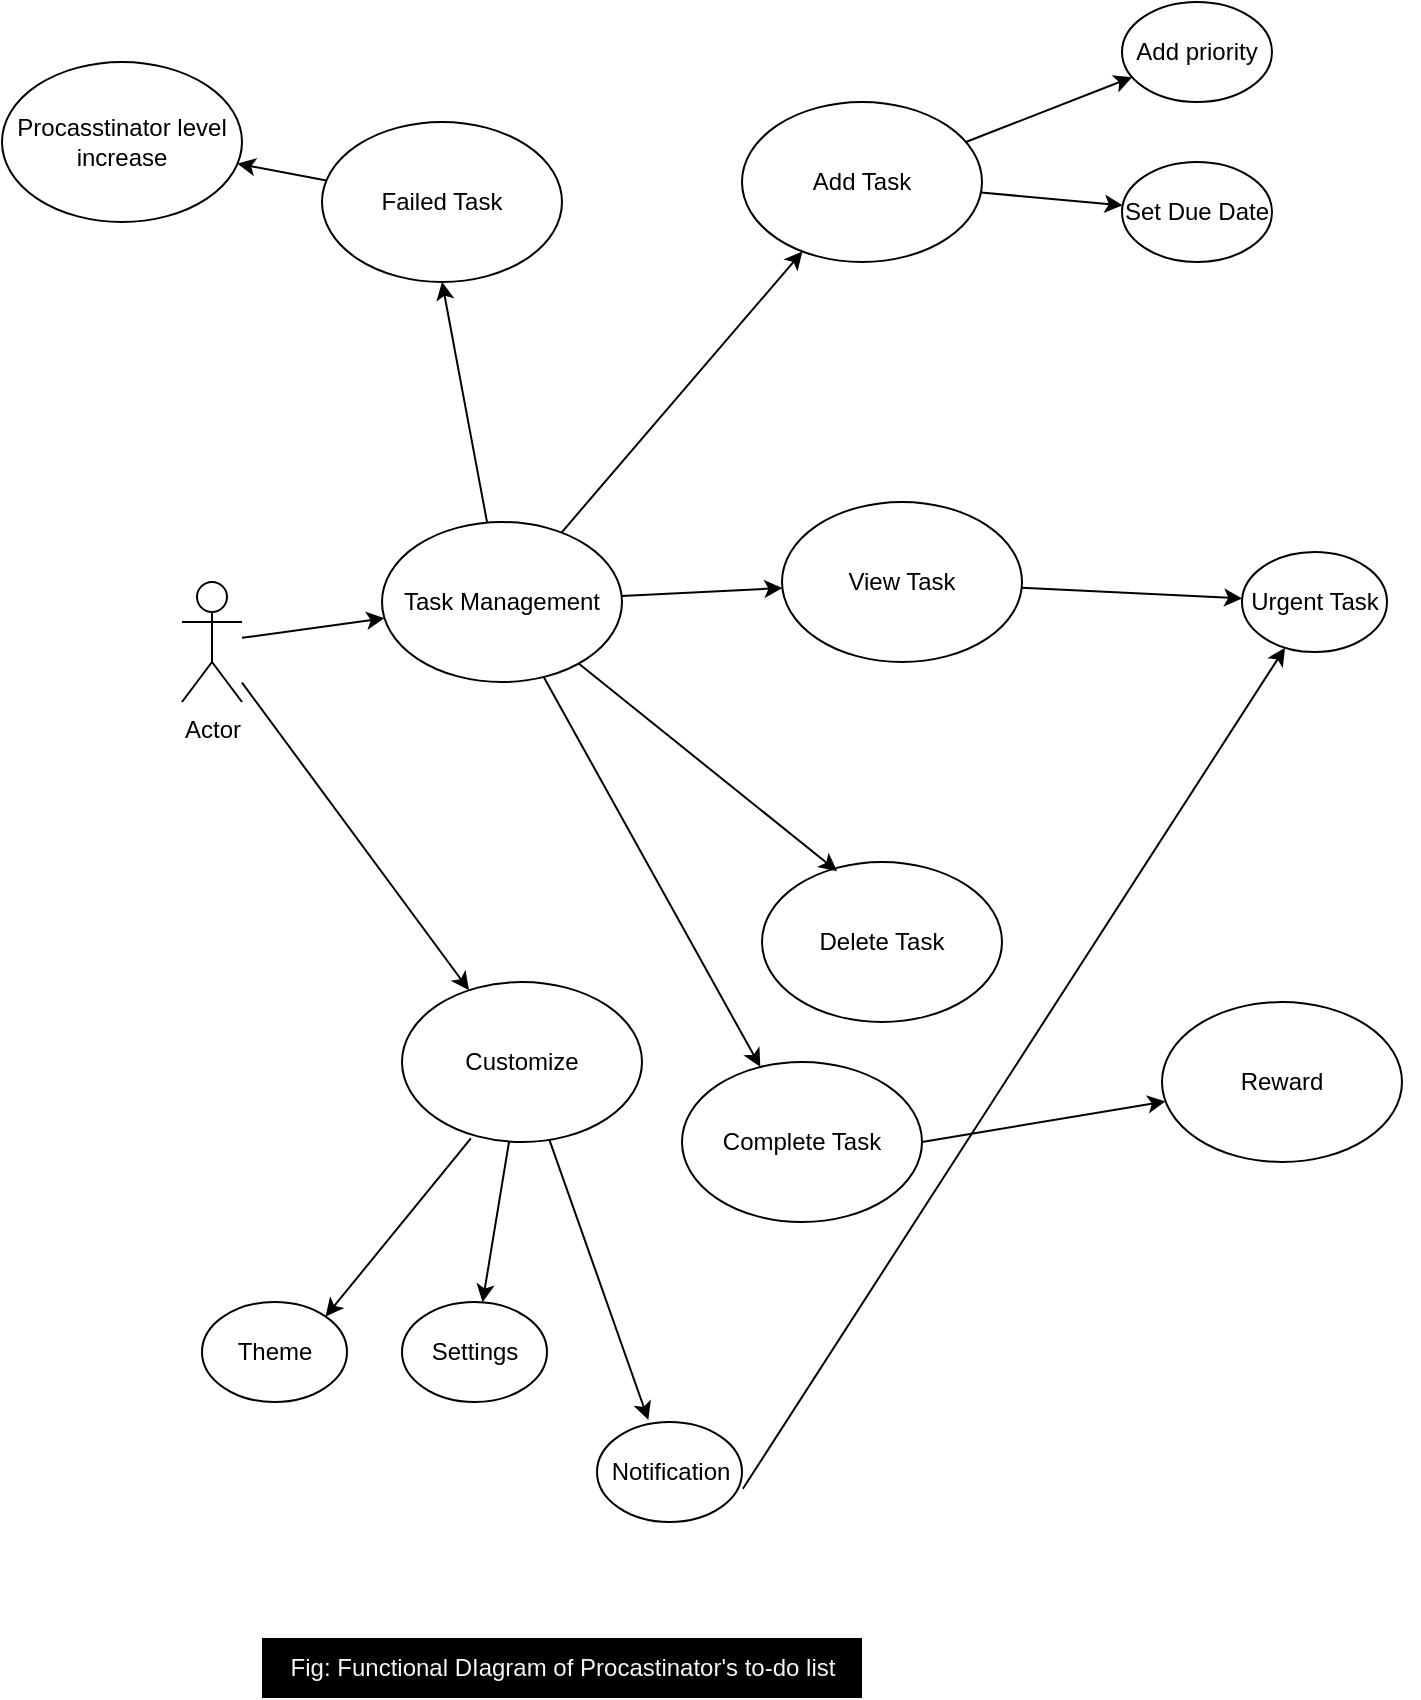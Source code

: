 <mxfile version="24.6.4" type="device">
  <diagram name="Page-1" id="3nI5dcSJvHoASp0ju7mN">
    <mxGraphModel dx="1750" dy="1015" grid="1" gridSize="10" guides="1" tooltips="1" connect="1" arrows="1" fold="1" page="1" pageScale="1" pageWidth="850" pageHeight="1100" math="0" shadow="0">
      <root>
        <mxCell id="0" />
        <mxCell id="1" parent="0" />
        <mxCell id="FOq2qhXTZanjmonyHOg7-1" value="Actor" style="shape=umlActor;verticalLabelPosition=bottom;verticalAlign=top;html=1;outlineConnect=0;" vertex="1" parent="1">
          <mxGeometry x="140" y="300" width="30" height="60" as="geometry" />
        </mxCell>
        <mxCell id="FOq2qhXTZanjmonyHOg7-2" value="Task Management" style="ellipse;whiteSpace=wrap;html=1;" vertex="1" parent="1">
          <mxGeometry x="240" y="270" width="120" height="80" as="geometry" />
        </mxCell>
        <mxCell id="FOq2qhXTZanjmonyHOg7-3" value="Add Task" style="ellipse;whiteSpace=wrap;html=1;" vertex="1" parent="1">
          <mxGeometry x="420" y="60" width="120" height="80" as="geometry" />
        </mxCell>
        <mxCell id="FOq2qhXTZanjmonyHOg7-4" value="Add priority" style="ellipse;whiteSpace=wrap;html=1;" vertex="1" parent="1">
          <mxGeometry x="610" y="10" width="75" height="50" as="geometry" />
        </mxCell>
        <mxCell id="FOq2qhXTZanjmonyHOg7-5" value="Set Due Date" style="ellipse;whiteSpace=wrap;html=1;" vertex="1" parent="1">
          <mxGeometry x="610" y="90" width="75" height="50" as="geometry" />
        </mxCell>
        <mxCell id="FOq2qhXTZanjmonyHOg7-7" value="Delete Task" style="ellipse;whiteSpace=wrap;html=1;" vertex="1" parent="1">
          <mxGeometry x="430" y="440" width="120" height="80" as="geometry" />
        </mxCell>
        <mxCell id="FOq2qhXTZanjmonyHOg7-8" value="View Task" style="ellipse;whiteSpace=wrap;html=1;" vertex="1" parent="1">
          <mxGeometry x="440" y="260" width="120" height="80" as="geometry" />
        </mxCell>
        <mxCell id="FOq2qhXTZanjmonyHOg7-9" value="Customize" style="ellipse;whiteSpace=wrap;html=1;" vertex="1" parent="1">
          <mxGeometry x="250" y="500" width="120" height="80" as="geometry" />
        </mxCell>
        <mxCell id="FOq2qhXTZanjmonyHOg7-10" value="" style="endArrow=classic;html=1;rounded=0;" edge="1" parent="1" source="FOq2qhXTZanjmonyHOg7-1" target="FOq2qhXTZanjmonyHOg7-2">
          <mxGeometry width="50" height="50" relative="1" as="geometry">
            <mxPoint x="430" y="350" as="sourcePoint" />
            <mxPoint x="480" y="300" as="targetPoint" />
          </mxGeometry>
        </mxCell>
        <mxCell id="FOq2qhXTZanjmonyHOg7-12" value="" style="endArrow=classic;html=1;rounded=0;" edge="1" parent="1" source="FOq2qhXTZanjmonyHOg7-2" target="FOq2qhXTZanjmonyHOg7-3">
          <mxGeometry width="50" height="50" relative="1" as="geometry">
            <mxPoint x="300" y="249.289" as="sourcePoint" />
            <mxPoint x="300" y="199.289" as="targetPoint" />
          </mxGeometry>
        </mxCell>
        <mxCell id="FOq2qhXTZanjmonyHOg7-13" value="" style="endArrow=classic;html=1;rounded=0;" edge="1" parent="1" source="FOq2qhXTZanjmonyHOg7-3" target="FOq2qhXTZanjmonyHOg7-4">
          <mxGeometry width="50" height="50" relative="1" as="geometry">
            <mxPoint x="540" y="150" as="sourcePoint" />
            <mxPoint x="610.711" y="100" as="targetPoint" />
          </mxGeometry>
        </mxCell>
        <mxCell id="FOq2qhXTZanjmonyHOg7-14" value="" style="endArrow=classic;html=1;rounded=0;" edge="1" parent="1" source="FOq2qhXTZanjmonyHOg7-3" target="FOq2qhXTZanjmonyHOg7-5">
          <mxGeometry width="50" height="50" relative="1" as="geometry">
            <mxPoint x="430" y="350" as="sourcePoint" />
            <mxPoint x="480" y="300" as="targetPoint" />
          </mxGeometry>
        </mxCell>
        <mxCell id="FOq2qhXTZanjmonyHOg7-16" value="" style="endArrow=classic;html=1;rounded=0;" edge="1" parent="1" source="FOq2qhXTZanjmonyHOg7-2" target="FOq2qhXTZanjmonyHOg7-8">
          <mxGeometry width="50" height="50" relative="1" as="geometry">
            <mxPoint x="360" y="360" as="sourcePoint" />
            <mxPoint x="430.711" y="310" as="targetPoint" />
          </mxGeometry>
        </mxCell>
        <mxCell id="FOq2qhXTZanjmonyHOg7-17" value="" style="endArrow=classic;html=1;rounded=0;entryX=0.313;entryY=0.058;entryDx=0;entryDy=0;entryPerimeter=0;" edge="1" parent="1" source="FOq2qhXTZanjmonyHOg7-2" target="FOq2qhXTZanjmonyHOg7-7">
          <mxGeometry width="50" height="50" relative="1" as="geometry">
            <mxPoint x="300" y="400" as="sourcePoint" />
            <mxPoint x="300" y="420.711" as="targetPoint" />
          </mxGeometry>
        </mxCell>
        <mxCell id="FOq2qhXTZanjmonyHOg7-19" value="" style="endArrow=classic;html=1;rounded=0;" edge="1" parent="1" source="FOq2qhXTZanjmonyHOg7-1" target="FOq2qhXTZanjmonyHOg7-9">
          <mxGeometry width="50" height="50" relative="1" as="geometry">
            <mxPoint x="170" y="410" as="sourcePoint" />
            <mxPoint x="220" y="360" as="targetPoint" />
          </mxGeometry>
        </mxCell>
        <mxCell id="FOq2qhXTZanjmonyHOg7-20" value="" style="endArrow=classic;html=1;rounded=0;" edge="1" parent="1" source="FOq2qhXTZanjmonyHOg7-2" target="FOq2qhXTZanjmonyHOg7-21">
          <mxGeometry width="50" height="50" relative="1" as="geometry">
            <mxPoint x="300" y="400" as="sourcePoint" />
            <mxPoint x="490" y="640" as="targetPoint" />
          </mxGeometry>
        </mxCell>
        <mxCell id="FOq2qhXTZanjmonyHOg7-21" value="Complete Task" style="ellipse;whiteSpace=wrap;html=1;" vertex="1" parent="1">
          <mxGeometry x="390" y="540" width="120" height="80" as="geometry" />
        </mxCell>
        <mxCell id="FOq2qhXTZanjmonyHOg7-22" value="Urgent Task" style="ellipse;whiteSpace=wrap;html=1;" vertex="1" parent="1">
          <mxGeometry x="670" y="285" width="72.5" height="50" as="geometry" />
        </mxCell>
        <mxCell id="FOq2qhXTZanjmonyHOg7-23" value="" style="endArrow=classic;html=1;rounded=0;" edge="1" parent="1" source="FOq2qhXTZanjmonyHOg7-8" target="FOq2qhXTZanjmonyHOg7-22">
          <mxGeometry width="50" height="50" relative="1" as="geometry">
            <mxPoint x="610" y="420" as="sourcePoint" />
            <mxPoint x="660" y="370" as="targetPoint" />
          </mxGeometry>
        </mxCell>
        <mxCell id="FOq2qhXTZanjmonyHOg7-25" value="Settings" style="ellipse;whiteSpace=wrap;html=1;" vertex="1" parent="1">
          <mxGeometry x="250" y="660" width="72.5" height="50" as="geometry" />
        </mxCell>
        <mxCell id="FOq2qhXTZanjmonyHOg7-26" value="Theme" style="ellipse;whiteSpace=wrap;html=1;" vertex="1" parent="1">
          <mxGeometry x="150" y="660" width="72.5" height="50" as="geometry" />
        </mxCell>
        <mxCell id="FOq2qhXTZanjmonyHOg7-27" value="" style="endArrow=classic;html=1;rounded=0;" edge="1" parent="1" source="FOq2qhXTZanjmonyHOg7-9" target="FOq2qhXTZanjmonyHOg7-25">
          <mxGeometry width="50" height="50" relative="1" as="geometry">
            <mxPoint x="420" y="520" as="sourcePoint" />
            <mxPoint x="470" y="470" as="targetPoint" />
          </mxGeometry>
        </mxCell>
        <mxCell id="FOq2qhXTZanjmonyHOg7-28" value="" style="endArrow=classic;html=1;rounded=0;entryX=1;entryY=0;entryDx=0;entryDy=0;exitX=0.287;exitY=0.978;exitDx=0;exitDy=0;exitPerimeter=0;" edge="1" parent="1" source="FOq2qhXTZanjmonyHOg7-9" target="FOq2qhXTZanjmonyHOg7-26">
          <mxGeometry width="50" height="50" relative="1" as="geometry">
            <mxPoint x="190" y="620" as="sourcePoint" />
            <mxPoint x="240" y="570" as="targetPoint" />
          </mxGeometry>
        </mxCell>
        <mxCell id="FOq2qhXTZanjmonyHOg7-29" value="Notification" style="ellipse;whiteSpace=wrap;html=1;" vertex="1" parent="1">
          <mxGeometry x="347.5" y="720" width="72.5" height="50" as="geometry" />
        </mxCell>
        <mxCell id="FOq2qhXTZanjmonyHOg7-30" value="" style="endArrow=classic;html=1;rounded=0;entryX=0.354;entryY=-0.02;entryDx=0;entryDy=0;entryPerimeter=0;" edge="1" parent="1" source="FOq2qhXTZanjmonyHOg7-9" target="FOq2qhXTZanjmonyHOg7-29">
          <mxGeometry width="50" height="50" relative="1" as="geometry">
            <mxPoint x="330" y="650" as="sourcePoint" />
            <mxPoint x="380" y="600" as="targetPoint" />
          </mxGeometry>
        </mxCell>
        <mxCell id="FOq2qhXTZanjmonyHOg7-31" value="" style="endArrow=classic;html=1;rounded=0;exitX=1.006;exitY=0.668;exitDx=0;exitDy=0;exitPerimeter=0;" edge="1" parent="1" source="FOq2qhXTZanjmonyHOg7-29" target="FOq2qhXTZanjmonyHOg7-22">
          <mxGeometry width="50" height="50" relative="1" as="geometry">
            <mxPoint x="530" y="520" as="sourcePoint" />
            <mxPoint x="580" y="470" as="targetPoint" />
          </mxGeometry>
        </mxCell>
        <mxCell id="FOq2qhXTZanjmonyHOg7-32" value="" style="endArrow=classic;html=1;rounded=0;exitX=1;exitY=0.5;exitDx=0;exitDy=0;" edge="1" parent="1" source="FOq2qhXTZanjmonyHOg7-33">
          <mxGeometry width="50" height="50" relative="1" as="geometry">
            <mxPoint x="640" y="500" as="sourcePoint" />
            <mxPoint x="700" y="550" as="targetPoint" />
          </mxGeometry>
        </mxCell>
        <mxCell id="FOq2qhXTZanjmonyHOg7-34" value="" style="endArrow=classic;html=1;rounded=0;entryX=0.5;entryY=1;entryDx=0;entryDy=0;" edge="1" parent="1" source="FOq2qhXTZanjmonyHOg7-2" target="FOq2qhXTZanjmonyHOg7-35">
          <mxGeometry width="50" height="50" relative="1" as="geometry">
            <mxPoint x="640" y="570" as="sourcePoint" />
            <mxPoint x="280" y="170" as="targetPoint" />
          </mxGeometry>
        </mxCell>
        <mxCell id="FOq2qhXTZanjmonyHOg7-35" value="Failed Task" style="ellipse;whiteSpace=wrap;html=1;" vertex="1" parent="1">
          <mxGeometry x="210" y="70" width="120" height="80" as="geometry" />
        </mxCell>
        <mxCell id="FOq2qhXTZanjmonyHOg7-36" value="Procasstinator level increase" style="ellipse;whiteSpace=wrap;html=1;" vertex="1" parent="1">
          <mxGeometry x="50" y="40" width="120" height="80" as="geometry" />
        </mxCell>
        <mxCell id="FOq2qhXTZanjmonyHOg7-38" value="" style="endArrow=classic;html=1;rounded=0;" edge="1" parent="1" source="FOq2qhXTZanjmonyHOg7-35" target="FOq2qhXTZanjmonyHOg7-36">
          <mxGeometry width="50" height="50" relative="1" as="geometry">
            <mxPoint x="220" y="80" as="sourcePoint" />
            <mxPoint x="270" y="30" as="targetPoint" />
          </mxGeometry>
        </mxCell>
        <mxCell id="FOq2qhXTZanjmonyHOg7-39" value="" style="endArrow=classic;html=1;rounded=0;exitX=1;exitY=0.5;exitDx=0;exitDy=0;" edge="1" parent="1" source="FOq2qhXTZanjmonyHOg7-21" target="FOq2qhXTZanjmonyHOg7-33">
          <mxGeometry width="50" height="50" relative="1" as="geometry">
            <mxPoint x="510" y="580" as="sourcePoint" />
            <mxPoint x="700" y="550" as="targetPoint" />
          </mxGeometry>
        </mxCell>
        <mxCell id="FOq2qhXTZanjmonyHOg7-33" value="Reward" style="ellipse;whiteSpace=wrap;html=1;" vertex="1" parent="1">
          <mxGeometry x="630" y="510" width="120" height="80" as="geometry" />
        </mxCell>
        <mxCell id="FOq2qhXTZanjmonyHOg7-40" value="Fig: Functional DIagram of Procastinator&#39;s to-do list" style="text;html=1;align=center;verticalAlign=middle;resizable=0;points=[];autosize=1;strokeColor=none;fillColor=#000000;fontColor=#F5F5F5;" vertex="1" parent="1">
          <mxGeometry x="180" y="828" width="300" height="30" as="geometry" />
        </mxCell>
      </root>
    </mxGraphModel>
  </diagram>
</mxfile>
